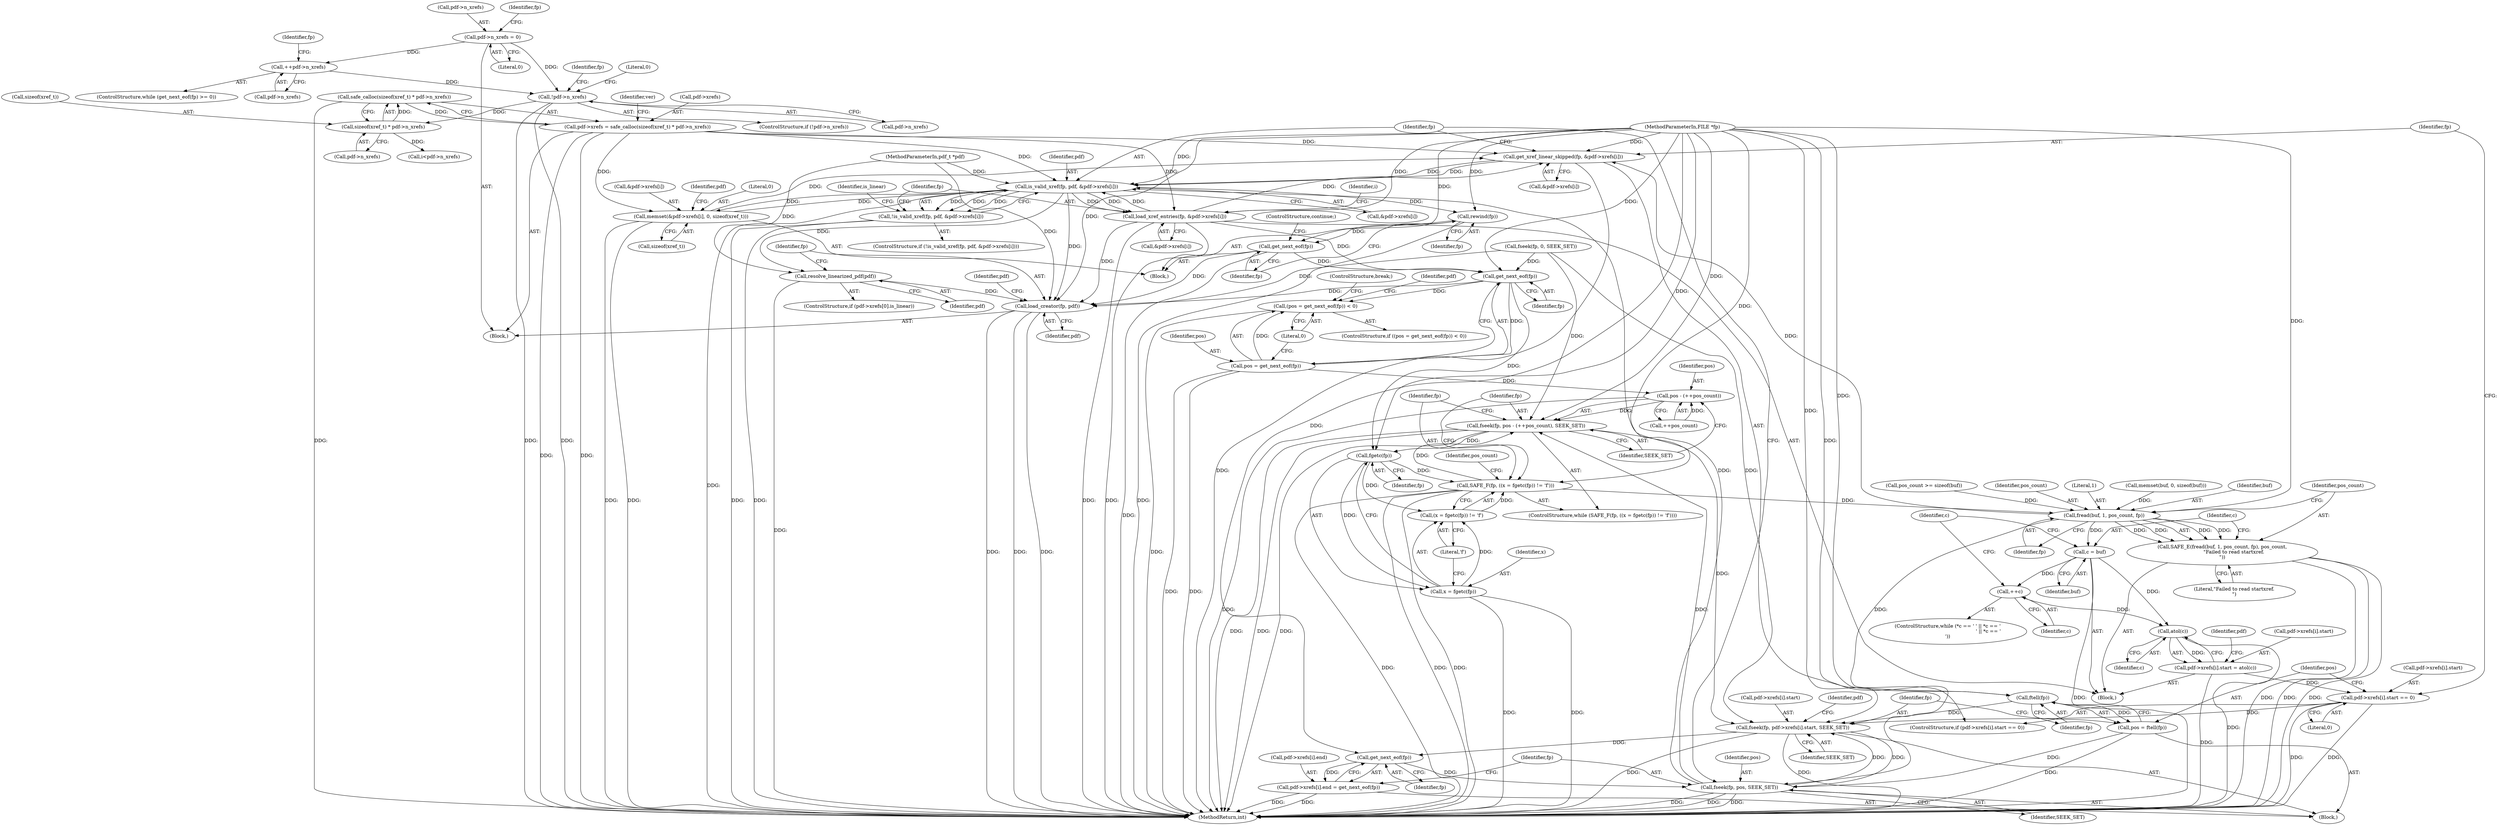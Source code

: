digraph "0_pdfresurrect_0c4120fffa3dffe97b95c486a120eded82afe8a6_7@API" {
"1000163" [label="(Call,safe_calloc(sizeof(xref_t) * pdf->n_xrefs))"];
"1000164" [label="(Call,sizeof(xref_t) * pdf->n_xrefs)"];
"1000149" [label="(Call,!pdf->n_xrefs)"];
"1000144" [label="(Call,++pdf->n_xrefs)"];
"1000130" [label="(Call,pdf->n_xrefs = 0)"];
"1000159" [label="(Call,pdf->xrefs = safe_calloc(sizeof(xref_t) * pdf->n_xrefs))"];
"1000286" [label="(Call,get_xref_linear_skipped(fp, &pdf->xrefs[i]))"];
"1000326" [label="(Call,is_valid_xref(fp, pdf, &pdf->xrefs[i]))"];
"1000325" [label="(Call,!is_valid_xref(fp, pdf, &pdf->xrefs[i]))"];
"1000345" [label="(Call,memset(&pdf->xrefs[i], 0, sizeof(xref_t)))"];
"1000364" [label="(Call,rewind(fp))"];
"1000366" [label="(Call,get_next_eof(fp))"];
"1000189" [label="(Call,get_next_eof(fp))"];
"1000186" [label="(Call,(pos = get_next_eof(fp)) < 0)"];
"1000187" [label="(Call,pos = get_next_eof(fp))"];
"1000217" [label="(Call,pos - (++pos_count))"];
"1000215" [label="(Call,fseek(fp, pos - (++pos_count), SEEK_SET))"];
"1000212" [label="(Call,fgetc(fp))"];
"1000207" [label="(Call,SAFE_F(fp, ((x = fgetc(fp)) != 'f')))"];
"1000239" [label="(Call,fread(buf, 1, pos_count, fp))"];
"1000238" [label="(Call,SAFE_E(fread(buf, 1, pos_count, fp), pos_count,\n               \"Failed to read startxref.\n\"))"];
"1000246" [label="(Call,c = buf)"];
"1000264" [label="(Call,++c)"];
"1000274" [label="(Call,atol(c))"];
"1000266" [label="(Call,pdf->xrefs[i].start = atol(c))"];
"1000277" [label="(Call,pdf->xrefs[i].start == 0)"];
"1000300" [label="(Call,fseek(fp, pdf->xrefs[i].start, SEEK_SET))"];
"1000318" [label="(Call,get_next_eof(fp))"];
"1000310" [label="(Call,pdf->xrefs[i].end = get_next_eof(fp))"];
"1000320" [label="(Call,fseek(fp, pos, SEEK_SET))"];
"1000298" [label="(Call,ftell(fp))"];
"1000296" [label="(Call,pos = ftell(fp))"];
"1000209" [label="(Call,(x = fgetc(fp)) != 'f')"];
"1000210" [label="(Call,x = fgetc(fp))"];
"1000387" [label="(Call,load_creator(fp, pdf))"];
"1000369" [label="(Call,load_xref_entries(fp, &pdf->xrefs[i]))"];
"1000385" [label="(Call,resolve_linearized_pdf(pdf))"];
"1000167" [label="(Call,pdf->n_xrefs)"];
"1000183" [label="(Identifier,i)"];
"1000213" [label="(Identifier,fp)"];
"1000223" [label="(Call,pos_count >= sizeof(buf))"];
"1000159" [label="(Call,pdf->xrefs = safe_calloc(sizeof(xref_t) * pdf->n_xrefs))"];
"1000296" [label="(Call,pos = ftell(fp))"];
"1000191" [label="(Literal,0)"];
"1000150" [label="(Call,pdf->n_xrefs)"];
"1000156" [label="(Identifier,fp)"];
"1000366" [label="(Call,get_next_eof(fp))"];
"1000302" [label="(Call,pdf->xrefs[i].start)"];
"1000324" [label="(ControlStructure,if (!is_valid_xref(fp, pdf, &pdf->xrefs[i])))"];
"1000130" [label="(Call,pdf->n_xrefs = 0)"];
"1000311" [label="(Call,pdf->xrefs[i].end)"];
"1000318" [label="(Call,get_next_eof(fp))"];
"1000206" [label="(ControlStructure,while (SAFE_F(fp, ((x = fgetc(fp)) != 'f'))))"];
"1000187" [label="(Call,pos = get_next_eof(fp))"];
"1000345" [label="(Call,memset(&pdf->xrefs[i], 0, sizeof(xref_t)))"];
"1000244" [label="(Identifier,pos_count)"];
"1000319" [label="(Identifier,fp)"];
"1000212" [label="(Call,fgetc(fp))"];
"1000185" [label="(ControlStructure,if ((pos = get_next_eof(fp)) < 0))"];
"1000139" [label="(ControlStructure,while (get_next_eof(fp) >= 0))"];
"1000287" [label="(Identifier,fp)"];
"1000371" [label="(Call,&pdf->xrefs[i])"];
"1000144" [label="(Call,++pdf->n_xrefs)"];
"1000211" [label="(Identifier,x)"];
"1000335" [label="(Block,)"];
"1000207" [label="(Call,SAFE_F(fp, ((x = fgetc(fp)) != 'f')))"];
"1000274" [label="(Call,atol(c))"];
"1000281" [label="(Identifier,pdf)"];
"1000323" [label="(Identifier,SEEK_SET)"];
"1000288" [label="(Call,&pdf->xrefs[i])"];
"1000131" [label="(Call,pdf->n_xrefs)"];
"1000275" [label="(Identifier,c)"];
"1000242" [label="(Identifier,pos_count)"];
"1000117" [label="(MethodParameterIn,pdf_t *pdf)"];
"1000276" [label="(ControlStructure,if (pdf->xrefs[i].start == 0))"];
"1000221" [label="(Identifier,SEEK_SET)"];
"1000298" [label="(Call,ftell(fp))"];
"1000285" [label="(Literal,0)"];
"1000337" [label="(Identifier,is_linear)"];
"1000210" [label="(Call,x = fgetc(fp))"];
"1000325" [label="(Call,!is_valid_xref(fp, pdf, &pdf->xrefs[i]))"];
"1000163" [label="(Call,safe_calloc(sizeof(xref_t) * pdf->n_xrefs))"];
"1000171" [label="(Identifier,ver)"];
"1000320" [label="(Call,fseek(fp, pos, SEEK_SET))"];
"1000190" [label="(Identifier,fp)"];
"1000322" [label="(Identifier,pos)"];
"1000134" [label="(Literal,0)"];
"1000217" [label="(Call,pos - (++pos_count))"];
"1000247" [label="(Identifier,c)"];
"1000367" [label="(Identifier,fp)"];
"1000394" [label="(MethodReturn,int)"];
"1000299" [label="(Identifier,fp)"];
"1000265" [label="(Identifier,c)"];
"1000192" [label="(ControlStructure,break;)"];
"1000186" [label="(Call,(pos = get_next_eof(fp)) < 0)"];
"1000215" [label="(Call,fseek(fp, pos - (++pos_count), SEEK_SET))"];
"1000248" [label="(Identifier,buf)"];
"1000241" [label="(Literal,1)"];
"1000314" [label="(Identifier,pdf)"];
"1000295" [label="(Block,)"];
"1000148" [label="(ControlStructure,if (!pdf->n_xrefs))"];
"1000208" [label="(Identifier,fp)"];
"1000370" [label="(Identifier,fp)"];
"1000353" [label="(Call,sizeof(xref_t))"];
"1000352" [label="(Literal,0)"];
"1000266" [label="(Call,pdf->xrefs[i].start = atol(c))"];
"1000267" [label="(Call,pdf->xrefs[i].start)"];
"1000346" [label="(Call,&pdf->xrefs[i])"];
"1000145" [label="(Call,pdf->n_xrefs)"];
"1000243" [label="(Identifier,fp)"];
"1000233" [label="(Call,memset(buf, 0, sizeof(buf)))"];
"1000309" [label="(Identifier,SEEK_SET)"];
"1000118" [label="(Block,)"];
"1000189" [label="(Call,get_next_eof(fp))"];
"1000377" [label="(ControlStructure,if (pdf->xrefs[0].is_linear))"];
"1000136" [label="(Identifier,fp)"];
"1000327" [label="(Identifier,fp)"];
"1000392" [label="(Identifier,pdf)"];
"1000240" [label="(Identifier,buf)"];
"1000209" [label="(Call,(x = fgetc(fp)) != 'f')"];
"1000359" [label="(Identifier,pdf)"];
"1000154" [label="(Literal,0)"];
"1000177" [label="(Call,i<pdf->n_xrefs)"];
"1000365" [label="(Identifier,fp)"];
"1000246" [label="(Call,c = buf)"];
"1000388" [label="(Identifier,fp)"];
"1000253" [label="(Identifier,c)"];
"1000238" [label="(Call,SAFE_E(fread(buf, 1, pos_count, fp), pos_count,\n               \"Failed to read startxref.\n\"))"];
"1000277" [label="(Call,pdf->xrefs[i].start == 0)"];
"1000164" [label="(Call,sizeof(xref_t) * pdf->n_xrefs)"];
"1000264" [label="(Call,++c)"];
"1000297" [label="(Identifier,pos)"];
"1000116" [label="(MethodParameterIn,FILE *fp)"];
"1000249" [label="(ControlStructure,while (*c == ' ' || *c == '\n' || *c == '\r'))"];
"1000389" [label="(Identifier,pdf)"];
"1000310" [label="(Call,pdf->xrefs[i].end = get_next_eof(fp))"];
"1000301" [label="(Identifier,fp)"];
"1000219" [label="(Call,++pos_count)"];
"1000155" [label="(Call,fseek(fp, 0, SEEK_SET))"];
"1000369" [label="(Call,load_xref_entries(fp, &pdf->xrefs[i]))"];
"1000364" [label="(Call,rewind(fp))"];
"1000214" [label="(Literal,'f')"];
"1000326" [label="(Call,is_valid_xref(fp, pdf, &pdf->xrefs[i]))"];
"1000224" [label="(Identifier,pos_count)"];
"1000368" [label="(ControlStructure,continue;)"];
"1000321" [label="(Identifier,fp)"];
"1000160" [label="(Call,pdf->xrefs)"];
"1000239" [label="(Call,fread(buf, 1, pos_count, fp))"];
"1000386" [label="(Identifier,pdf)"];
"1000165" [label="(Call,sizeof(xref_t))"];
"1000385" [label="(Call,resolve_linearized_pdf(pdf))"];
"1000329" [label="(Call,&pdf->xrefs[i])"];
"1000188" [label="(Identifier,pos)"];
"1000278" [label="(Call,pdf->xrefs[i].start)"];
"1000328" [label="(Identifier,pdf)"];
"1000218" [label="(Identifier,pos)"];
"1000149" [label="(Call,!pdf->n_xrefs)"];
"1000286" [label="(Call,get_xref_linear_skipped(fp, &pdf->xrefs[i]))"];
"1000387" [label="(Call,load_creator(fp, pdf))"];
"1000245" [label="(Literal,\"Failed to read startxref.\n\")"];
"1000142" [label="(Identifier,fp)"];
"1000300" [label="(Call,fseek(fp, pdf->xrefs[i].start, SEEK_SET))"];
"1000197" [label="(Identifier,pdf)"];
"1000216" [label="(Identifier,fp)"];
"1000184" [label="(Block,)"];
"1000163" -> "1000159"  [label="AST: "];
"1000163" -> "1000164"  [label="CFG: "];
"1000164" -> "1000163"  [label="AST: "];
"1000159" -> "1000163"  [label="CFG: "];
"1000163" -> "1000394"  [label="DDG: "];
"1000163" -> "1000159"  [label="DDG: "];
"1000164" -> "1000163"  [label="DDG: "];
"1000164" -> "1000167"  [label="CFG: "];
"1000165" -> "1000164"  [label="AST: "];
"1000167" -> "1000164"  [label="AST: "];
"1000149" -> "1000164"  [label="DDG: "];
"1000164" -> "1000177"  [label="DDG: "];
"1000149" -> "1000148"  [label="AST: "];
"1000149" -> "1000150"  [label="CFG: "];
"1000150" -> "1000149"  [label="AST: "];
"1000154" -> "1000149"  [label="CFG: "];
"1000156" -> "1000149"  [label="CFG: "];
"1000149" -> "1000394"  [label="DDG: "];
"1000149" -> "1000394"  [label="DDG: "];
"1000144" -> "1000149"  [label="DDG: "];
"1000130" -> "1000149"  [label="DDG: "];
"1000144" -> "1000139"  [label="AST: "];
"1000144" -> "1000145"  [label="CFG: "];
"1000145" -> "1000144"  [label="AST: "];
"1000142" -> "1000144"  [label="CFG: "];
"1000130" -> "1000144"  [label="DDG: "];
"1000130" -> "1000118"  [label="AST: "];
"1000130" -> "1000134"  [label="CFG: "];
"1000131" -> "1000130"  [label="AST: "];
"1000134" -> "1000130"  [label="AST: "];
"1000136" -> "1000130"  [label="CFG: "];
"1000159" -> "1000118"  [label="AST: "];
"1000160" -> "1000159"  [label="AST: "];
"1000171" -> "1000159"  [label="CFG: "];
"1000159" -> "1000394"  [label="DDG: "];
"1000159" -> "1000394"  [label="DDG: "];
"1000159" -> "1000286"  [label="DDG: "];
"1000159" -> "1000326"  [label="DDG: "];
"1000159" -> "1000345"  [label="DDG: "];
"1000159" -> "1000369"  [label="DDG: "];
"1000286" -> "1000276"  [label="AST: "];
"1000286" -> "1000288"  [label="CFG: "];
"1000287" -> "1000286"  [label="AST: "];
"1000288" -> "1000286"  [label="AST: "];
"1000327" -> "1000286"  [label="CFG: "];
"1000286" -> "1000394"  [label="DDG: "];
"1000239" -> "1000286"  [label="DDG: "];
"1000116" -> "1000286"  [label="DDG: "];
"1000345" -> "1000286"  [label="DDG: "];
"1000369" -> "1000286"  [label="DDG: "];
"1000286" -> "1000326"  [label="DDG: "];
"1000286" -> "1000326"  [label="DDG: "];
"1000326" -> "1000325"  [label="AST: "];
"1000326" -> "1000329"  [label="CFG: "];
"1000327" -> "1000326"  [label="AST: "];
"1000328" -> "1000326"  [label="AST: "];
"1000329" -> "1000326"  [label="AST: "];
"1000325" -> "1000326"  [label="CFG: "];
"1000326" -> "1000394"  [label="DDG: "];
"1000326" -> "1000325"  [label="DDG: "];
"1000326" -> "1000325"  [label="DDG: "];
"1000326" -> "1000325"  [label="DDG: "];
"1000320" -> "1000326"  [label="DDG: "];
"1000116" -> "1000326"  [label="DDG: "];
"1000117" -> "1000326"  [label="DDG: "];
"1000345" -> "1000326"  [label="DDG: "];
"1000369" -> "1000326"  [label="DDG: "];
"1000326" -> "1000345"  [label="DDG: "];
"1000326" -> "1000364"  [label="DDG: "];
"1000326" -> "1000369"  [label="DDG: "];
"1000326" -> "1000369"  [label="DDG: "];
"1000326" -> "1000385"  [label="DDG: "];
"1000326" -> "1000387"  [label="DDG: "];
"1000325" -> "1000324"  [label="AST: "];
"1000337" -> "1000325"  [label="CFG: "];
"1000370" -> "1000325"  [label="CFG: "];
"1000325" -> "1000394"  [label="DDG: "];
"1000325" -> "1000394"  [label="DDG: "];
"1000345" -> "1000335"  [label="AST: "];
"1000345" -> "1000353"  [label="CFG: "];
"1000346" -> "1000345"  [label="AST: "];
"1000352" -> "1000345"  [label="AST: "];
"1000353" -> "1000345"  [label="AST: "];
"1000359" -> "1000345"  [label="CFG: "];
"1000345" -> "1000394"  [label="DDG: "];
"1000345" -> "1000394"  [label="DDG: "];
"1000364" -> "1000335"  [label="AST: "];
"1000364" -> "1000365"  [label="CFG: "];
"1000365" -> "1000364"  [label="AST: "];
"1000367" -> "1000364"  [label="CFG: "];
"1000364" -> "1000394"  [label="DDG: "];
"1000116" -> "1000364"  [label="DDG: "];
"1000364" -> "1000366"  [label="DDG: "];
"1000366" -> "1000335"  [label="AST: "];
"1000366" -> "1000367"  [label="CFG: "];
"1000367" -> "1000366"  [label="AST: "];
"1000368" -> "1000366"  [label="CFG: "];
"1000366" -> "1000394"  [label="DDG: "];
"1000366" -> "1000189"  [label="DDG: "];
"1000116" -> "1000366"  [label="DDG: "];
"1000366" -> "1000387"  [label="DDG: "];
"1000189" -> "1000187"  [label="AST: "];
"1000189" -> "1000190"  [label="CFG: "];
"1000190" -> "1000189"  [label="AST: "];
"1000187" -> "1000189"  [label="CFG: "];
"1000189" -> "1000186"  [label="DDG: "];
"1000189" -> "1000187"  [label="DDG: "];
"1000369" -> "1000189"  [label="DDG: "];
"1000155" -> "1000189"  [label="DDG: "];
"1000116" -> "1000189"  [label="DDG: "];
"1000189" -> "1000212"  [label="DDG: "];
"1000189" -> "1000387"  [label="DDG: "];
"1000186" -> "1000185"  [label="AST: "];
"1000186" -> "1000191"  [label="CFG: "];
"1000187" -> "1000186"  [label="AST: "];
"1000191" -> "1000186"  [label="AST: "];
"1000192" -> "1000186"  [label="CFG: "];
"1000197" -> "1000186"  [label="CFG: "];
"1000186" -> "1000394"  [label="DDG: "];
"1000187" -> "1000186"  [label="DDG: "];
"1000188" -> "1000187"  [label="AST: "];
"1000191" -> "1000187"  [label="CFG: "];
"1000187" -> "1000394"  [label="DDG: "];
"1000187" -> "1000394"  [label="DDG: "];
"1000187" -> "1000217"  [label="DDG: "];
"1000217" -> "1000215"  [label="AST: "];
"1000217" -> "1000219"  [label="CFG: "];
"1000218" -> "1000217"  [label="AST: "];
"1000219" -> "1000217"  [label="AST: "];
"1000221" -> "1000217"  [label="CFG: "];
"1000217" -> "1000394"  [label="DDG: "];
"1000217" -> "1000215"  [label="DDG: "];
"1000219" -> "1000217"  [label="DDG: "];
"1000215" -> "1000206"  [label="AST: "];
"1000215" -> "1000221"  [label="CFG: "];
"1000216" -> "1000215"  [label="AST: "];
"1000221" -> "1000215"  [label="AST: "];
"1000208" -> "1000215"  [label="CFG: "];
"1000215" -> "1000394"  [label="DDG: "];
"1000215" -> "1000394"  [label="DDG: "];
"1000215" -> "1000394"  [label="DDG: "];
"1000215" -> "1000212"  [label="DDG: "];
"1000207" -> "1000215"  [label="DDG: "];
"1000116" -> "1000215"  [label="DDG: "];
"1000155" -> "1000215"  [label="DDG: "];
"1000320" -> "1000215"  [label="DDG: "];
"1000215" -> "1000300"  [label="DDG: "];
"1000212" -> "1000210"  [label="AST: "];
"1000212" -> "1000213"  [label="CFG: "];
"1000213" -> "1000212"  [label="AST: "];
"1000210" -> "1000212"  [label="CFG: "];
"1000212" -> "1000207"  [label="DDG: "];
"1000212" -> "1000209"  [label="DDG: "];
"1000212" -> "1000210"  [label="DDG: "];
"1000116" -> "1000212"  [label="DDG: "];
"1000207" -> "1000206"  [label="AST: "];
"1000207" -> "1000209"  [label="CFG: "];
"1000208" -> "1000207"  [label="AST: "];
"1000209" -> "1000207"  [label="AST: "];
"1000216" -> "1000207"  [label="CFG: "];
"1000224" -> "1000207"  [label="CFG: "];
"1000207" -> "1000394"  [label="DDG: "];
"1000207" -> "1000394"  [label="DDG: "];
"1000207" -> "1000394"  [label="DDG: "];
"1000116" -> "1000207"  [label="DDG: "];
"1000209" -> "1000207"  [label="DDG: "];
"1000207" -> "1000239"  [label="DDG: "];
"1000239" -> "1000238"  [label="AST: "];
"1000239" -> "1000243"  [label="CFG: "];
"1000240" -> "1000239"  [label="AST: "];
"1000241" -> "1000239"  [label="AST: "];
"1000242" -> "1000239"  [label="AST: "];
"1000243" -> "1000239"  [label="AST: "];
"1000244" -> "1000239"  [label="CFG: "];
"1000239" -> "1000238"  [label="DDG: "];
"1000239" -> "1000238"  [label="DDG: "];
"1000239" -> "1000238"  [label="DDG: "];
"1000239" -> "1000238"  [label="DDG: "];
"1000233" -> "1000239"  [label="DDG: "];
"1000223" -> "1000239"  [label="DDG: "];
"1000116" -> "1000239"  [label="DDG: "];
"1000239" -> "1000246"  [label="DDG: "];
"1000239" -> "1000298"  [label="DDG: "];
"1000238" -> "1000184"  [label="AST: "];
"1000238" -> "1000245"  [label="CFG: "];
"1000244" -> "1000238"  [label="AST: "];
"1000245" -> "1000238"  [label="AST: "];
"1000247" -> "1000238"  [label="CFG: "];
"1000238" -> "1000394"  [label="DDG: "];
"1000238" -> "1000394"  [label="DDG: "];
"1000238" -> "1000394"  [label="DDG: "];
"1000246" -> "1000184"  [label="AST: "];
"1000246" -> "1000248"  [label="CFG: "];
"1000247" -> "1000246"  [label="AST: "];
"1000248" -> "1000246"  [label="AST: "];
"1000253" -> "1000246"  [label="CFG: "];
"1000246" -> "1000394"  [label="DDG: "];
"1000246" -> "1000264"  [label="DDG: "];
"1000246" -> "1000274"  [label="DDG: "];
"1000264" -> "1000249"  [label="AST: "];
"1000264" -> "1000265"  [label="CFG: "];
"1000265" -> "1000264"  [label="AST: "];
"1000253" -> "1000264"  [label="CFG: "];
"1000264" -> "1000274"  [label="DDG: "];
"1000274" -> "1000266"  [label="AST: "];
"1000274" -> "1000275"  [label="CFG: "];
"1000275" -> "1000274"  [label="AST: "];
"1000266" -> "1000274"  [label="CFG: "];
"1000274" -> "1000394"  [label="DDG: "];
"1000274" -> "1000266"  [label="DDG: "];
"1000266" -> "1000184"  [label="AST: "];
"1000267" -> "1000266"  [label="AST: "];
"1000281" -> "1000266"  [label="CFG: "];
"1000266" -> "1000394"  [label="DDG: "];
"1000266" -> "1000277"  [label="DDG: "];
"1000277" -> "1000276"  [label="AST: "];
"1000277" -> "1000285"  [label="CFG: "];
"1000278" -> "1000277"  [label="AST: "];
"1000285" -> "1000277"  [label="AST: "];
"1000287" -> "1000277"  [label="CFG: "];
"1000297" -> "1000277"  [label="CFG: "];
"1000277" -> "1000394"  [label="DDG: "];
"1000277" -> "1000394"  [label="DDG: "];
"1000277" -> "1000300"  [label="DDG: "];
"1000300" -> "1000295"  [label="AST: "];
"1000300" -> "1000309"  [label="CFG: "];
"1000301" -> "1000300"  [label="AST: "];
"1000302" -> "1000300"  [label="AST: "];
"1000309" -> "1000300"  [label="AST: "];
"1000314" -> "1000300"  [label="CFG: "];
"1000300" -> "1000394"  [label="DDG: "];
"1000300" -> "1000394"  [label="DDG: "];
"1000298" -> "1000300"  [label="DDG: "];
"1000116" -> "1000300"  [label="DDG: "];
"1000155" -> "1000300"  [label="DDG: "];
"1000320" -> "1000300"  [label="DDG: "];
"1000300" -> "1000318"  [label="DDG: "];
"1000300" -> "1000320"  [label="DDG: "];
"1000318" -> "1000310"  [label="AST: "];
"1000318" -> "1000319"  [label="CFG: "];
"1000319" -> "1000318"  [label="AST: "];
"1000310" -> "1000318"  [label="CFG: "];
"1000318" -> "1000310"  [label="DDG: "];
"1000116" -> "1000318"  [label="DDG: "];
"1000318" -> "1000320"  [label="DDG: "];
"1000310" -> "1000295"  [label="AST: "];
"1000311" -> "1000310"  [label="AST: "];
"1000321" -> "1000310"  [label="CFG: "];
"1000310" -> "1000394"  [label="DDG: "];
"1000310" -> "1000394"  [label="DDG: "];
"1000320" -> "1000295"  [label="AST: "];
"1000320" -> "1000323"  [label="CFG: "];
"1000321" -> "1000320"  [label="AST: "];
"1000322" -> "1000320"  [label="AST: "];
"1000323" -> "1000320"  [label="AST: "];
"1000327" -> "1000320"  [label="CFG: "];
"1000320" -> "1000394"  [label="DDG: "];
"1000320" -> "1000394"  [label="DDG: "];
"1000320" -> "1000394"  [label="DDG: "];
"1000116" -> "1000320"  [label="DDG: "];
"1000296" -> "1000320"  [label="DDG: "];
"1000298" -> "1000296"  [label="AST: "];
"1000298" -> "1000299"  [label="CFG: "];
"1000299" -> "1000298"  [label="AST: "];
"1000296" -> "1000298"  [label="CFG: "];
"1000298" -> "1000296"  [label="DDG: "];
"1000116" -> "1000298"  [label="DDG: "];
"1000296" -> "1000295"  [label="AST: "];
"1000297" -> "1000296"  [label="AST: "];
"1000301" -> "1000296"  [label="CFG: "];
"1000296" -> "1000394"  [label="DDG: "];
"1000209" -> "1000214"  [label="CFG: "];
"1000210" -> "1000209"  [label="AST: "];
"1000214" -> "1000209"  [label="AST: "];
"1000210" -> "1000209"  [label="DDG: "];
"1000211" -> "1000210"  [label="AST: "];
"1000214" -> "1000210"  [label="CFG: "];
"1000210" -> "1000394"  [label="DDG: "];
"1000210" -> "1000394"  [label="DDG: "];
"1000387" -> "1000118"  [label="AST: "];
"1000387" -> "1000389"  [label="CFG: "];
"1000388" -> "1000387"  [label="AST: "];
"1000389" -> "1000387"  [label="AST: "];
"1000392" -> "1000387"  [label="CFG: "];
"1000387" -> "1000394"  [label="DDG: "];
"1000387" -> "1000394"  [label="DDG: "];
"1000387" -> "1000394"  [label="DDG: "];
"1000155" -> "1000387"  [label="DDG: "];
"1000369" -> "1000387"  [label="DDG: "];
"1000116" -> "1000387"  [label="DDG: "];
"1000385" -> "1000387"  [label="DDG: "];
"1000117" -> "1000387"  [label="DDG: "];
"1000369" -> "1000184"  [label="AST: "];
"1000369" -> "1000371"  [label="CFG: "];
"1000370" -> "1000369"  [label="AST: "];
"1000371" -> "1000369"  [label="AST: "];
"1000183" -> "1000369"  [label="CFG: "];
"1000369" -> "1000394"  [label="DDG: "];
"1000369" -> "1000394"  [label="DDG: "];
"1000116" -> "1000369"  [label="DDG: "];
"1000385" -> "1000377"  [label="AST: "];
"1000385" -> "1000386"  [label="CFG: "];
"1000386" -> "1000385"  [label="AST: "];
"1000388" -> "1000385"  [label="CFG: "];
"1000385" -> "1000394"  [label="DDG: "];
"1000117" -> "1000385"  [label="DDG: "];
}
